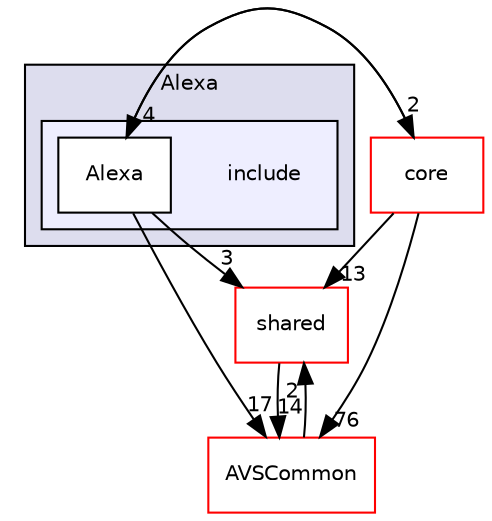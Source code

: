 digraph "/workplace/avs-device-sdk/CapabilityAgents/Alexa/include" {
  compound=true
  node [ fontsize="10", fontname="Helvetica"];
  edge [ labelfontsize="10", labelfontname="Helvetica"];
  subgraph clusterdir_a1558373db80e0c64649c83f312e1e2c {
    graph [ bgcolor="#ddddee", pencolor="black", label="Alexa" fontname="Helvetica", fontsize="10", URL="dir_a1558373db80e0c64649c83f312e1e2c.html"]
  subgraph clusterdir_7bea2613620dd0e302af38c664599d1d {
    graph [ bgcolor="#eeeeff", pencolor="black", label="" URL="dir_7bea2613620dd0e302af38c664599d1d.html"];
    dir_7bea2613620dd0e302af38c664599d1d [shape=plaintext label="include"];
    dir_cb32440b41aafb66c9030f665380fba1 [shape=box label="Alexa" color="black" fillcolor="white" style="filled" URL="dir_cb32440b41aafb66c9030f665380fba1.html"];
  }
  }
  dir_9982052f7ce695d12571567315b2fafa [shape=box label="shared" fillcolor="white" style="filled" color="red" URL="dir_9982052f7ce695d12571567315b2fafa.html"];
  dir_13e65effb2bde530b17b3d5eefcd0266 [shape=box label="AVSCommon" fillcolor="white" style="filled" color="red" URL="dir_13e65effb2bde530b17b3d5eefcd0266.html"];
  dir_4270bfced15e0e73154b13468c7c9ad9 [shape=box label="core" fillcolor="white" style="filled" color="red" URL="dir_4270bfced15e0e73154b13468c7c9ad9.html"];
  dir_9982052f7ce695d12571567315b2fafa->dir_13e65effb2bde530b17b3d5eefcd0266 [headlabel="14", labeldistance=1.5 headhref="dir_000598_000017.html"];
  dir_13e65effb2bde530b17b3d5eefcd0266->dir_9982052f7ce695d12571567315b2fafa [headlabel="2", labeldistance=1.5 headhref="dir_000017_000598.html"];
  dir_4270bfced15e0e73154b13468c7c9ad9->dir_9982052f7ce695d12571567315b2fafa [headlabel="13", labeldistance=1.5 headhref="dir_000461_000598.html"];
  dir_4270bfced15e0e73154b13468c7c9ad9->dir_13e65effb2bde530b17b3d5eefcd0266 [headlabel="76", labeldistance=1.5 headhref="dir_000461_000017.html"];
  dir_4270bfced15e0e73154b13468c7c9ad9->dir_cb32440b41aafb66c9030f665380fba1 [headlabel="4", labeldistance=1.5 headhref="dir_000461_000365.html"];
  dir_cb32440b41aafb66c9030f665380fba1->dir_9982052f7ce695d12571567315b2fafa [headlabel="3", labeldistance=1.5 headhref="dir_000365_000598.html"];
  dir_cb32440b41aafb66c9030f665380fba1->dir_13e65effb2bde530b17b3d5eefcd0266 [headlabel="17", labeldistance=1.5 headhref="dir_000365_000017.html"];
  dir_cb32440b41aafb66c9030f665380fba1->dir_4270bfced15e0e73154b13468c7c9ad9 [headlabel="2", labeldistance=1.5 headhref="dir_000365_000461.html"];
}
